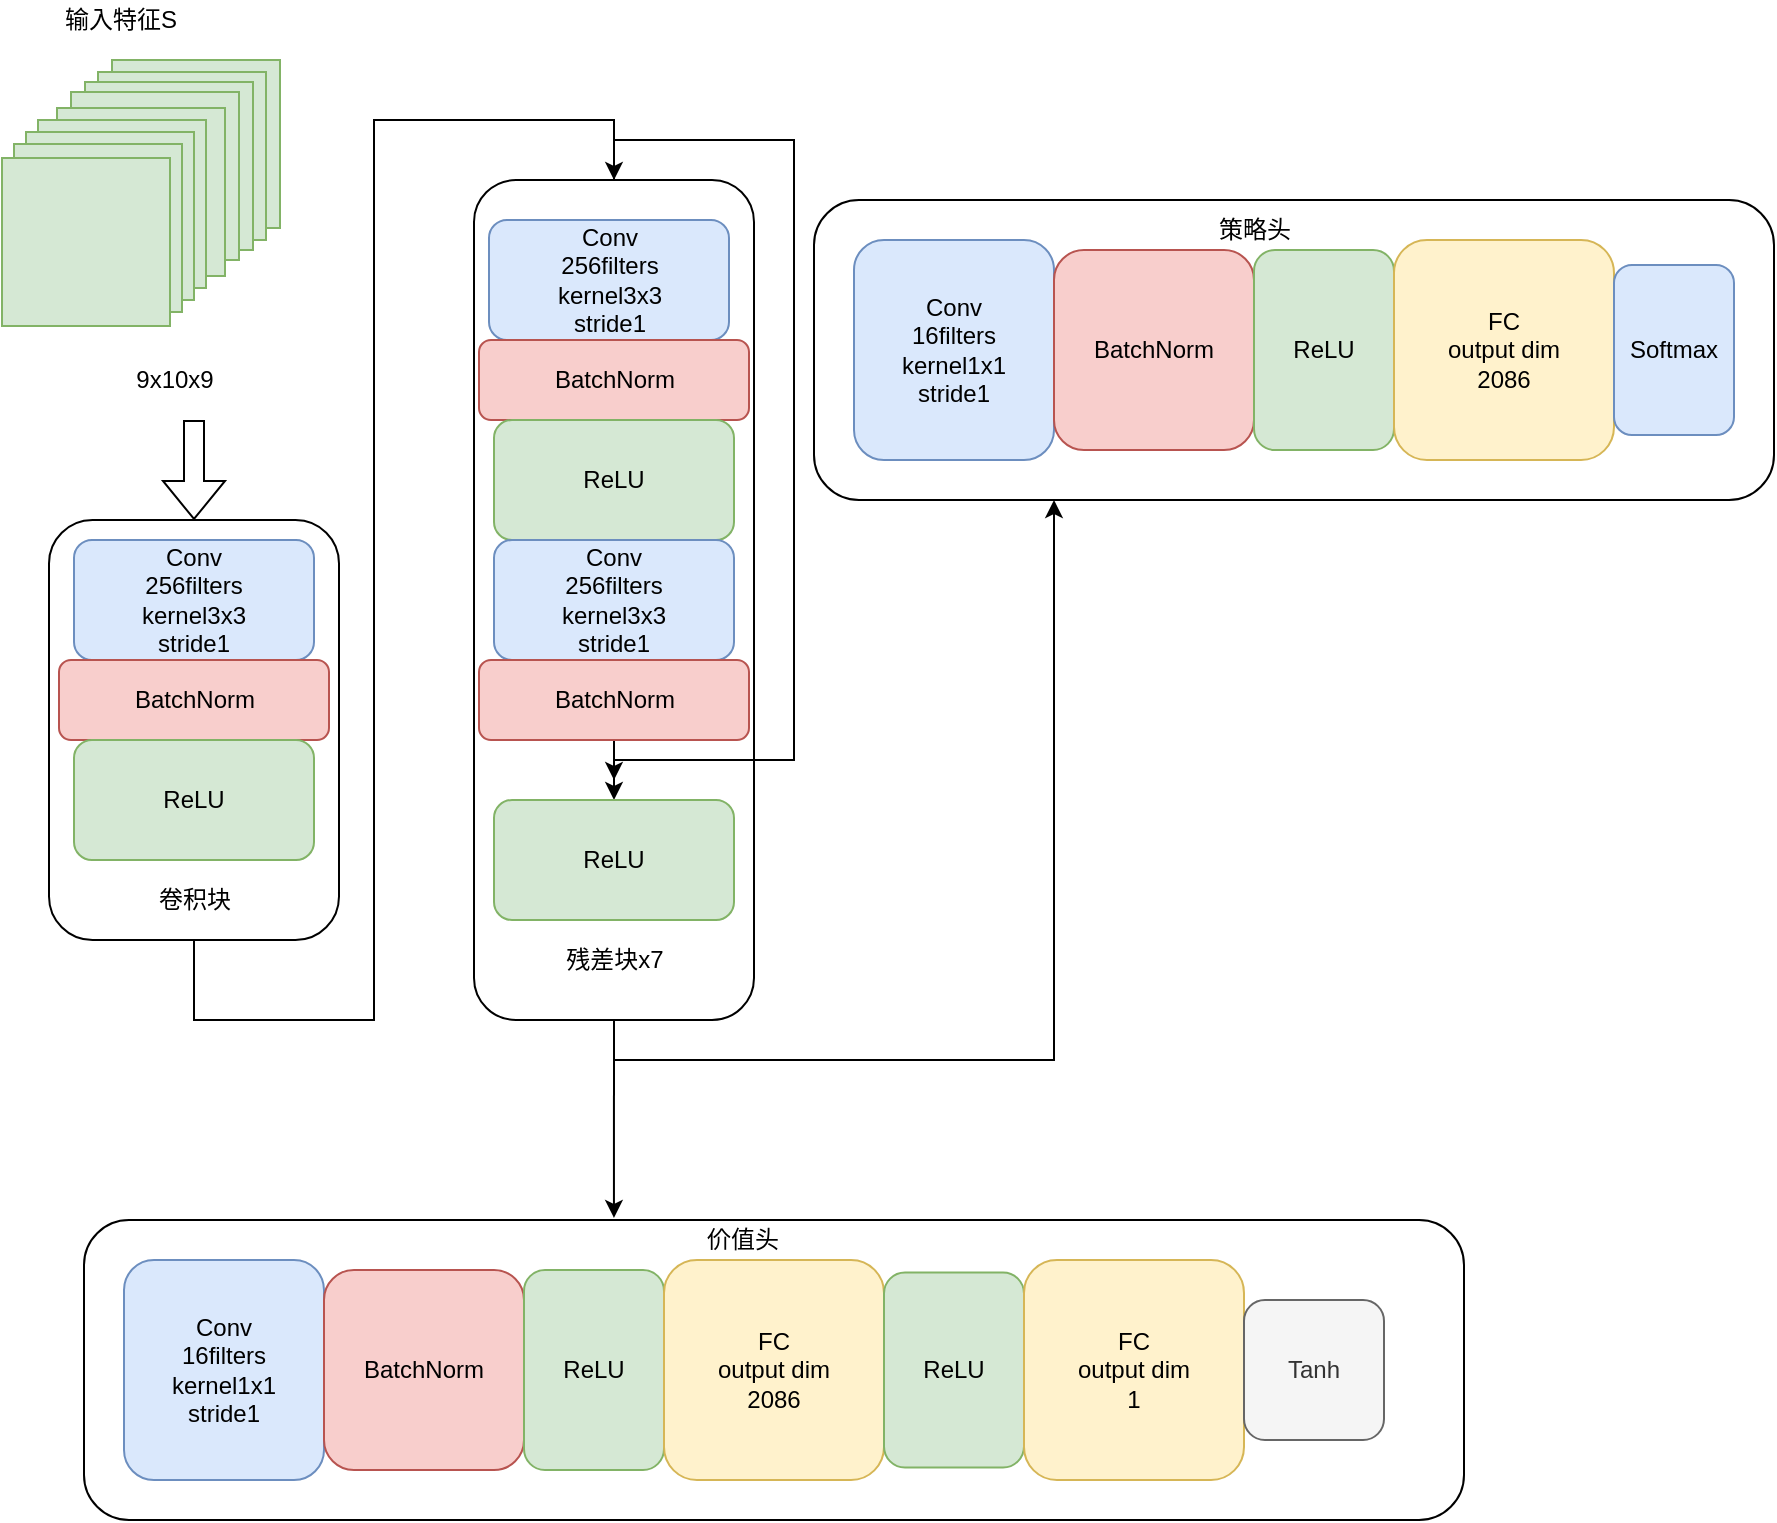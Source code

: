 <mxfile version="20.3.0" type="device"><diagram id="VJqX5SlDIFuBiSdIiflC" name="第 1 页"><mxGraphModel dx="1102" dy="857" grid="1" gridSize="6" guides="1" tooltips="1" connect="1" arrows="1" fold="1" page="1" pageScale="1" pageWidth="827" pageHeight="1169" math="0" shadow="0"><root><mxCell id="0"/><mxCell id="1" parent="0"/><mxCell id="KqF_9IA0MOkxu-mSzo8E-2" value="输入特征S" style="text;html=1;align=center;verticalAlign=middle;resizable=0;points=[];autosize=1;strokeColor=none;fillColor=none;" parent="1" vertex="1"><mxGeometry x="47.5" y="30" width="70" height="20" as="geometry"/></mxCell><mxCell id="KqF_9IA0MOkxu-mSzo8E-3" value="9x10x9" style="text;html=1;align=center;verticalAlign=middle;resizable=0;points=[];autosize=1;strokeColor=none;fillColor=none;" parent="1" vertex="1"><mxGeometry x="85" y="210" width="50" height="20" as="geometry"/></mxCell><mxCell id="KqF_9IA0MOkxu-mSzo8E-5" value="&lt;br&gt;" style="rounded=1;whiteSpace=wrap;html=1;" parent="1" vertex="1"><mxGeometry x="47.5" y="290" width="145" height="210" as="geometry"/></mxCell><mxCell id="KqF_9IA0MOkxu-mSzo8E-10" value="Conv&lt;br&gt;256filters&lt;br&gt;kernel3x3&lt;br&gt;stride1" style="rounded=1;whiteSpace=wrap;html=1;labelBackgroundColor=none;fillColor=#dae8fc;strokeColor=#6c8ebf;" parent="1" vertex="1"><mxGeometry x="60" y="300" width="120" height="60" as="geometry"/></mxCell><mxCell id="KqF_9IA0MOkxu-mSzo8E-11" value="BatchNorm" style="rounded=1;whiteSpace=wrap;html=1;labelBackgroundColor=none;fillColor=#f8cecc;strokeColor=#b85450;" parent="1" vertex="1"><mxGeometry x="52.5" y="360" width="135" height="40" as="geometry"/></mxCell><mxCell id="KqF_9IA0MOkxu-mSzo8E-12" value="ReLU" style="rounded=1;whiteSpace=wrap;html=1;labelBackgroundColor=none;fillColor=#d5e8d4;strokeColor=#82b366;" parent="1" vertex="1"><mxGeometry x="60" y="400" width="120" height="60" as="geometry"/></mxCell><mxCell id="KqF_9IA0MOkxu-mSzo8E-13" value="卷积块" style="text;html=1;align=center;verticalAlign=middle;resizable=0;points=[];autosize=1;strokeColor=none;fillColor=none;" parent="1" vertex="1"><mxGeometry x="95" y="470" width="50" height="20" as="geometry"/></mxCell><mxCell id="KqF_9IA0MOkxu-mSzo8E-44" style="edgeStyle=orthogonalEdgeStyle;rounded=0;orthogonalLoop=1;jettySize=auto;html=1;exitX=0.5;exitY=1;exitDx=0;exitDy=0;entryX=0.384;entryY=-0.007;entryDx=0;entryDy=0;entryPerimeter=0;" parent="1" source="KqF_9IA0MOkxu-mSzo8E-14" target="KqF_9IA0MOkxu-mSzo8E-30" edge="1"><mxGeometry relative="1" as="geometry"/></mxCell><mxCell id="KqF_9IA0MOkxu-mSzo8E-45" style="edgeStyle=orthogonalEdgeStyle;rounded=0;orthogonalLoop=1;jettySize=auto;html=1;exitX=0.5;exitY=1;exitDx=0;exitDy=0;entryX=0.25;entryY=1;entryDx=0;entryDy=0;" parent="1" source="KqF_9IA0MOkxu-mSzo8E-14" target="KqF_9IA0MOkxu-mSzo8E-23" edge="1"><mxGeometry relative="1" as="geometry"/></mxCell><mxCell id="KqF_9IA0MOkxu-mSzo8E-14" value="" style="rounded=1;whiteSpace=wrap;html=1;labelBackgroundColor=none;" parent="1" vertex="1"><mxGeometry x="260" y="120" width="140" height="420" as="geometry"/></mxCell><mxCell id="KqF_9IA0MOkxu-mSzo8E-41" style="edgeStyle=orthogonalEdgeStyle;rounded=0;orthogonalLoop=1;jettySize=auto;html=1;exitX=0.5;exitY=0;exitDx=0;exitDy=0;entryX=0.5;entryY=0;entryDx=0;entryDy=0;" parent="1" source="KqF_9IA0MOkxu-mSzo8E-14" target="KqF_9IA0MOkxu-mSzo8E-21" edge="1"><mxGeometry relative="1" as="geometry"><mxPoint x="440" y="410" as="targetPoint"/><Array as="points"><mxPoint x="330" y="100"/><mxPoint x="420" y="100"/><mxPoint x="420" y="410"/><mxPoint x="330" y="410"/></Array></mxGeometry></mxCell><mxCell id="KqF_9IA0MOkxu-mSzo8E-16" value="Conv&lt;br&gt;256filters&lt;br&gt;kernel3x3&lt;br&gt;stride1" style="rounded=1;whiteSpace=wrap;html=1;labelBackgroundColor=none;fillColor=#dae8fc;strokeColor=#6c8ebf;" parent="1" vertex="1"><mxGeometry x="267.5" y="140" width="120" height="60" as="geometry"/></mxCell><mxCell id="KqF_9IA0MOkxu-mSzo8E-17" value="BatchNorm" style="rounded=1;whiteSpace=wrap;html=1;labelBackgroundColor=none;fillColor=#f8cecc;strokeColor=#b85450;" parent="1" vertex="1"><mxGeometry x="262.5" y="200" width="135" height="40" as="geometry"/></mxCell><mxCell id="KqF_9IA0MOkxu-mSzo8E-18" value="ReLU" style="rounded=1;whiteSpace=wrap;html=1;labelBackgroundColor=none;fillColor=#d5e8d4;strokeColor=#82b366;" parent="1" vertex="1"><mxGeometry x="270" y="240" width="120" height="60" as="geometry"/></mxCell><mxCell id="KqF_9IA0MOkxu-mSzo8E-19" value="Conv&lt;br&gt;256filters&lt;br&gt;kernel3x3&lt;br&gt;stride1" style="rounded=1;whiteSpace=wrap;html=1;labelBackgroundColor=none;fillColor=#dae8fc;strokeColor=#6c8ebf;" parent="1" vertex="1"><mxGeometry x="270" y="300" width="120" height="60" as="geometry"/></mxCell><mxCell id="KqF_9IA0MOkxu-mSzo8E-42" style="edgeStyle=orthogonalEdgeStyle;rounded=0;orthogonalLoop=1;jettySize=auto;html=1;exitX=0.5;exitY=1;exitDx=0;exitDy=0;" parent="1" source="KqF_9IA0MOkxu-mSzo8E-20" edge="1"><mxGeometry relative="1" as="geometry"><mxPoint x="330" y="420" as="targetPoint"/></mxGeometry></mxCell><mxCell id="KqF_9IA0MOkxu-mSzo8E-20" value="BatchNorm" style="rounded=1;whiteSpace=wrap;html=1;labelBackgroundColor=none;fillColor=#f8cecc;strokeColor=#b85450;" parent="1" vertex="1"><mxGeometry x="262.5" y="360" width="135" height="40" as="geometry"/></mxCell><mxCell id="KqF_9IA0MOkxu-mSzo8E-21" value="ReLU" style="rounded=1;whiteSpace=wrap;html=1;labelBackgroundColor=none;fillColor=#d5e8d4;strokeColor=#82b366;" parent="1" vertex="1"><mxGeometry x="270" y="430" width="120" height="60" as="geometry"/></mxCell><mxCell id="KqF_9IA0MOkxu-mSzo8E-22" value="残差块x7" style="text;html=1;align=center;verticalAlign=middle;resizable=0;points=[];autosize=1;strokeColor=none;fillColor=none;" parent="1" vertex="1"><mxGeometry x="300" y="500" width="60" height="20" as="geometry"/></mxCell><mxCell id="KqF_9IA0MOkxu-mSzo8E-23" value="" style="rounded=1;whiteSpace=wrap;html=1;labelBackgroundColor=none;" parent="1" vertex="1"><mxGeometry x="430" y="130" width="480" height="150" as="geometry"/></mxCell><mxCell id="KqF_9IA0MOkxu-mSzo8E-24" value="Conv&lt;br&gt;16filters&lt;br&gt;kernel1x1&lt;br&gt;stride1" style="rounded=1;whiteSpace=wrap;html=1;labelBackgroundColor=none;fillColor=#dae8fc;strokeColor=#6c8ebf;" parent="1" vertex="1"><mxGeometry x="450" y="150" width="100" height="110" as="geometry"/></mxCell><mxCell id="KqF_9IA0MOkxu-mSzo8E-25" value="BatchNorm" style="rounded=1;whiteSpace=wrap;html=1;labelBackgroundColor=none;fillColor=#f8cecc;strokeColor=#b85450;" parent="1" vertex="1"><mxGeometry x="550" y="155" width="100" height="100" as="geometry"/></mxCell><mxCell id="KqF_9IA0MOkxu-mSzo8E-26" value="ReLU" style="rounded=1;whiteSpace=wrap;html=1;labelBackgroundColor=none;fillColor=#d5e8d4;strokeColor=#82b366;" parent="1" vertex="1"><mxGeometry x="650" y="155" width="70" height="100" as="geometry"/></mxCell><mxCell id="KqF_9IA0MOkxu-mSzo8E-27" value="FC&lt;br&gt;output dim&lt;br&gt;2086" style="rounded=1;whiteSpace=wrap;html=1;labelBackgroundColor=none;fillColor=#fff2cc;strokeColor=#d6b656;" parent="1" vertex="1"><mxGeometry x="720" y="150" width="110" height="110" as="geometry"/></mxCell><mxCell id="KqF_9IA0MOkxu-mSzo8E-28" value="Softmax" style="rounded=1;whiteSpace=wrap;html=1;labelBackgroundColor=none;fillColor=#dae8fc;strokeColor=#6c8ebf;" parent="1" vertex="1"><mxGeometry x="830" y="162.5" width="60" height="85" as="geometry"/></mxCell><mxCell id="KqF_9IA0MOkxu-mSzo8E-30" value="" style="rounded=1;whiteSpace=wrap;html=1;labelBackgroundColor=none;" parent="1" vertex="1"><mxGeometry x="65" y="640" width="690" height="150" as="geometry"/></mxCell><mxCell id="KqF_9IA0MOkxu-mSzo8E-31" value="Conv&lt;br&gt;16filters&lt;br&gt;kernel1x1&lt;br&gt;stride1" style="rounded=1;whiteSpace=wrap;html=1;labelBackgroundColor=none;fillColor=#dae8fc;strokeColor=#6c8ebf;" parent="1" vertex="1"><mxGeometry x="85" y="660" width="100" height="110" as="geometry"/></mxCell><mxCell id="KqF_9IA0MOkxu-mSzo8E-32" value="BatchNorm" style="rounded=1;whiteSpace=wrap;html=1;labelBackgroundColor=none;fillColor=#f8cecc;strokeColor=#b85450;" parent="1" vertex="1"><mxGeometry x="185" y="665" width="100" height="100" as="geometry"/></mxCell><mxCell id="KqF_9IA0MOkxu-mSzo8E-33" value="ReLU" style="rounded=1;whiteSpace=wrap;html=1;labelBackgroundColor=none;fillColor=#d5e8d4;strokeColor=#82b366;" parent="1" vertex="1"><mxGeometry x="285" y="665" width="70" height="100" as="geometry"/></mxCell><mxCell id="KqF_9IA0MOkxu-mSzo8E-34" value="FC&lt;br&gt;output dim&lt;br&gt;2086" style="rounded=1;whiteSpace=wrap;html=1;labelBackgroundColor=none;fillColor=#fff2cc;strokeColor=#d6b656;" parent="1" vertex="1"><mxGeometry x="355" y="660" width="110" height="110" as="geometry"/></mxCell><mxCell id="KqF_9IA0MOkxu-mSzo8E-35" value="ReLU" style="rounded=1;whiteSpace=wrap;html=1;labelBackgroundColor=none;fillColor=#d5e8d4;strokeColor=#82b366;" parent="1" vertex="1"><mxGeometry x="465" y="666.25" width="70" height="97.5" as="geometry"/></mxCell><mxCell id="KqF_9IA0MOkxu-mSzo8E-37" value="FC&lt;br&gt;output dim&lt;br&gt;1" style="rounded=1;whiteSpace=wrap;html=1;labelBackgroundColor=none;fillColor=#fff2cc;strokeColor=#d6b656;" parent="1" vertex="1"><mxGeometry x="535" y="660" width="110" height="110" as="geometry"/></mxCell><mxCell id="KqF_9IA0MOkxu-mSzo8E-38" value="Tanh" style="rounded=1;whiteSpace=wrap;html=1;labelBackgroundColor=none;fillColor=#f5f5f5;fontColor=#333333;strokeColor=#666666;" parent="1" vertex="1"><mxGeometry x="645" y="680" width="70" height="70" as="geometry"/></mxCell><mxCell id="KqF_9IA0MOkxu-mSzo8E-39" value="" style="shape=flexArrow;endArrow=classic;html=1;rounded=0;entryX=0.5;entryY=0;entryDx=0;entryDy=0;" parent="1" target="KqF_9IA0MOkxu-mSzo8E-5" edge="1"><mxGeometry width="50" height="50" relative="1" as="geometry"><mxPoint x="120" y="240" as="sourcePoint"/><mxPoint x="440" y="470" as="targetPoint"/></mxGeometry></mxCell><mxCell id="KqF_9IA0MOkxu-mSzo8E-40" value="" style="endArrow=classic;html=1;rounded=0;exitX=0.5;exitY=1;exitDx=0;exitDy=0;entryX=0.5;entryY=0;entryDx=0;entryDy=0;" parent="1" source="KqF_9IA0MOkxu-mSzo8E-5" target="KqF_9IA0MOkxu-mSzo8E-14" edge="1"><mxGeometry width="50" height="50" relative="1" as="geometry"><mxPoint x="390" y="520" as="sourcePoint"/><mxPoint x="440" y="470" as="targetPoint"/><Array as="points"><mxPoint x="120" y="540"/><mxPoint x="210" y="540"/><mxPoint x="210" y="90"/><mxPoint x="330" y="90"/></Array></mxGeometry></mxCell><mxCell id="wqnLuCrUVt3c-THv0EhC-1" value="策略头" style="text;html=1;align=center;verticalAlign=middle;resizable=0;points=[];autosize=1;strokeColor=none;fillColor=none;" parent="1" vertex="1"><mxGeometry x="620" y="130" width="60" height="30" as="geometry"/></mxCell><mxCell id="wqnLuCrUVt3c-THv0EhC-2" value="价值头" style="text;html=1;align=center;verticalAlign=middle;resizable=0;points=[];autosize=1;strokeColor=none;fillColor=none;" parent="1" vertex="1"><mxGeometry x="364" y="635" width="60" height="30" as="geometry"/></mxCell><mxCell id="Ed9GrSRdTdxubX5vHTVD-5" value="" style="whiteSpace=wrap;html=1;aspect=fixed;fillColor=#d5e8d4;strokeColor=#82b366;" parent="1" vertex="1"><mxGeometry x="79" y="60" width="84" height="84" as="geometry"/></mxCell><mxCell id="Ed9GrSRdTdxubX5vHTVD-6" value="" style="whiteSpace=wrap;html=1;aspect=fixed;fillColor=#d5e8d4;strokeColor=#82b366;" parent="1" vertex="1"><mxGeometry x="72" y="66" width="84" height="84" as="geometry"/></mxCell><mxCell id="Ed9GrSRdTdxubX5vHTVD-7" value="" style="whiteSpace=wrap;html=1;aspect=fixed;fillColor=#d5e8d4;strokeColor=#82b366;" parent="1" vertex="1"><mxGeometry x="65.5" y="71" width="84" height="84" as="geometry"/></mxCell><mxCell id="Ed9GrSRdTdxubX5vHTVD-8" value="" style="whiteSpace=wrap;html=1;aspect=fixed;fillColor=#d5e8d4;strokeColor=#82b366;" parent="1" vertex="1"><mxGeometry x="58.5" y="76" width="84" height="84" as="geometry"/></mxCell><mxCell id="Ed9GrSRdTdxubX5vHTVD-9" value="" style="whiteSpace=wrap;html=1;aspect=fixed;fillColor=#d5e8d4;strokeColor=#82b366;" parent="1" vertex="1"><mxGeometry x="51.5" y="84" width="84" height="84" as="geometry"/></mxCell><mxCell id="Ed9GrSRdTdxubX5vHTVD-10" value="" style="whiteSpace=wrap;html=1;aspect=fixed;fillColor=#d5e8d4;strokeColor=#82b366;" parent="1" vertex="1"><mxGeometry x="42" y="90" width="84" height="84" as="geometry"/></mxCell><mxCell id="Ed9GrSRdTdxubX5vHTVD-11" value="" style="whiteSpace=wrap;html=1;aspect=fixed;fillColor=#d5e8d4;strokeColor=#82b366;" parent="1" vertex="1"><mxGeometry x="36" y="96" width="84" height="84" as="geometry"/></mxCell><mxCell id="Ed9GrSRdTdxubX5vHTVD-12" value="" style="whiteSpace=wrap;html=1;aspect=fixed;fillColor=#d5e8d4;strokeColor=#82b366;" parent="1" vertex="1"><mxGeometry x="30" y="102" width="84" height="84" as="geometry"/></mxCell><mxCell id="Ed9GrSRdTdxubX5vHTVD-13" value="" style="whiteSpace=wrap;html=1;aspect=fixed;fillColor=#d5e8d4;strokeColor=#82b366;" parent="1" vertex="1"><mxGeometry x="24" y="109" width="84" height="84" as="geometry"/></mxCell></root></mxGraphModel></diagram></mxfile>